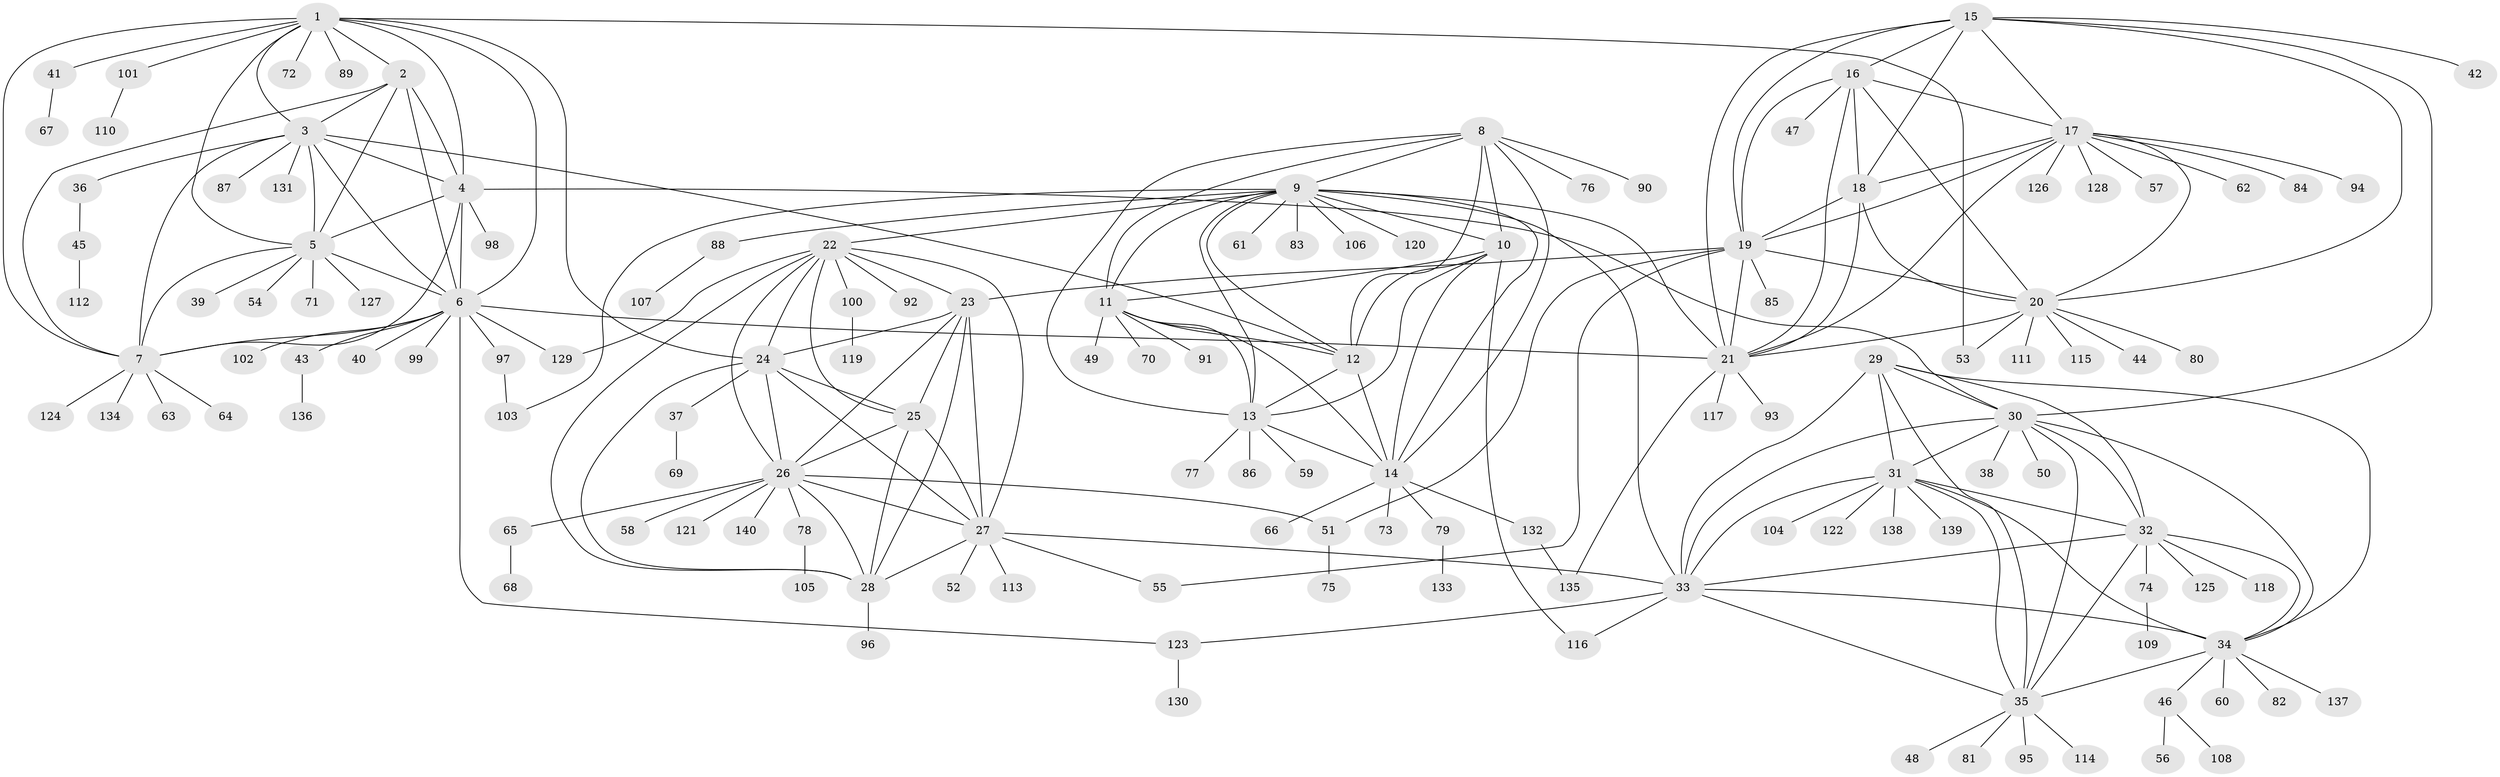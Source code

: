 // coarse degree distribution, {12: 0.044642857142857144, 4: 0.017857142857142856, 7: 0.03571428571428571, 9: 0.03571428571428571, 5: 0.026785714285714284, 6: 0.017857142857142856, 10: 0.026785714285714284, 8: 0.017857142857142856, 11: 0.008928571428571428, 2: 0.14285714285714285, 1: 0.625}
// Generated by graph-tools (version 1.1) at 2025/42/03/06/25 10:42:14]
// undirected, 140 vertices, 228 edges
graph export_dot {
graph [start="1"]
  node [color=gray90,style=filled];
  1;
  2;
  3;
  4;
  5;
  6;
  7;
  8;
  9;
  10;
  11;
  12;
  13;
  14;
  15;
  16;
  17;
  18;
  19;
  20;
  21;
  22;
  23;
  24;
  25;
  26;
  27;
  28;
  29;
  30;
  31;
  32;
  33;
  34;
  35;
  36;
  37;
  38;
  39;
  40;
  41;
  42;
  43;
  44;
  45;
  46;
  47;
  48;
  49;
  50;
  51;
  52;
  53;
  54;
  55;
  56;
  57;
  58;
  59;
  60;
  61;
  62;
  63;
  64;
  65;
  66;
  67;
  68;
  69;
  70;
  71;
  72;
  73;
  74;
  75;
  76;
  77;
  78;
  79;
  80;
  81;
  82;
  83;
  84;
  85;
  86;
  87;
  88;
  89;
  90;
  91;
  92;
  93;
  94;
  95;
  96;
  97;
  98;
  99;
  100;
  101;
  102;
  103;
  104;
  105;
  106;
  107;
  108;
  109;
  110;
  111;
  112;
  113;
  114;
  115;
  116;
  117;
  118;
  119;
  120;
  121;
  122;
  123;
  124;
  125;
  126;
  127;
  128;
  129;
  130;
  131;
  132;
  133;
  134;
  135;
  136;
  137;
  138;
  139;
  140;
  1 -- 2;
  1 -- 3;
  1 -- 4;
  1 -- 5;
  1 -- 6;
  1 -- 7;
  1 -- 24;
  1 -- 41;
  1 -- 53;
  1 -- 72;
  1 -- 89;
  1 -- 101;
  2 -- 3;
  2 -- 4;
  2 -- 5;
  2 -- 6;
  2 -- 7;
  3 -- 4;
  3 -- 5;
  3 -- 6;
  3 -- 7;
  3 -- 12;
  3 -- 36;
  3 -- 87;
  3 -- 131;
  4 -- 5;
  4 -- 6;
  4 -- 7;
  4 -- 30;
  4 -- 98;
  5 -- 6;
  5 -- 7;
  5 -- 39;
  5 -- 54;
  5 -- 71;
  5 -- 127;
  6 -- 7;
  6 -- 21;
  6 -- 40;
  6 -- 43;
  6 -- 97;
  6 -- 99;
  6 -- 102;
  6 -- 123;
  6 -- 129;
  7 -- 63;
  7 -- 64;
  7 -- 124;
  7 -- 134;
  8 -- 9;
  8 -- 10;
  8 -- 11;
  8 -- 12;
  8 -- 13;
  8 -- 14;
  8 -- 76;
  8 -- 90;
  9 -- 10;
  9 -- 11;
  9 -- 12;
  9 -- 13;
  9 -- 14;
  9 -- 21;
  9 -- 22;
  9 -- 33;
  9 -- 61;
  9 -- 83;
  9 -- 88;
  9 -- 103;
  9 -- 106;
  9 -- 120;
  10 -- 11;
  10 -- 12;
  10 -- 13;
  10 -- 14;
  10 -- 116;
  11 -- 12;
  11 -- 13;
  11 -- 14;
  11 -- 49;
  11 -- 70;
  11 -- 91;
  12 -- 13;
  12 -- 14;
  13 -- 14;
  13 -- 59;
  13 -- 77;
  13 -- 86;
  14 -- 66;
  14 -- 73;
  14 -- 79;
  14 -- 132;
  15 -- 16;
  15 -- 17;
  15 -- 18;
  15 -- 19;
  15 -- 20;
  15 -- 21;
  15 -- 30;
  15 -- 42;
  16 -- 17;
  16 -- 18;
  16 -- 19;
  16 -- 20;
  16 -- 21;
  16 -- 47;
  17 -- 18;
  17 -- 19;
  17 -- 20;
  17 -- 21;
  17 -- 57;
  17 -- 62;
  17 -- 84;
  17 -- 94;
  17 -- 126;
  17 -- 128;
  18 -- 19;
  18 -- 20;
  18 -- 21;
  19 -- 20;
  19 -- 21;
  19 -- 23;
  19 -- 51;
  19 -- 55;
  19 -- 85;
  20 -- 21;
  20 -- 44;
  20 -- 53;
  20 -- 80;
  20 -- 111;
  20 -- 115;
  21 -- 93;
  21 -- 117;
  21 -- 135;
  22 -- 23;
  22 -- 24;
  22 -- 25;
  22 -- 26;
  22 -- 27;
  22 -- 28;
  22 -- 92;
  22 -- 100;
  22 -- 129;
  23 -- 24;
  23 -- 25;
  23 -- 26;
  23 -- 27;
  23 -- 28;
  24 -- 25;
  24 -- 26;
  24 -- 27;
  24 -- 28;
  24 -- 37;
  25 -- 26;
  25 -- 27;
  25 -- 28;
  26 -- 27;
  26 -- 28;
  26 -- 51;
  26 -- 58;
  26 -- 65;
  26 -- 78;
  26 -- 121;
  26 -- 140;
  27 -- 28;
  27 -- 33;
  27 -- 52;
  27 -- 55;
  27 -- 113;
  28 -- 96;
  29 -- 30;
  29 -- 31;
  29 -- 32;
  29 -- 33;
  29 -- 34;
  29 -- 35;
  30 -- 31;
  30 -- 32;
  30 -- 33;
  30 -- 34;
  30 -- 35;
  30 -- 38;
  30 -- 50;
  31 -- 32;
  31 -- 33;
  31 -- 34;
  31 -- 35;
  31 -- 104;
  31 -- 122;
  31 -- 138;
  31 -- 139;
  32 -- 33;
  32 -- 34;
  32 -- 35;
  32 -- 74;
  32 -- 118;
  32 -- 125;
  33 -- 34;
  33 -- 35;
  33 -- 116;
  33 -- 123;
  34 -- 35;
  34 -- 46;
  34 -- 60;
  34 -- 82;
  34 -- 137;
  35 -- 48;
  35 -- 81;
  35 -- 95;
  35 -- 114;
  36 -- 45;
  37 -- 69;
  41 -- 67;
  43 -- 136;
  45 -- 112;
  46 -- 56;
  46 -- 108;
  51 -- 75;
  65 -- 68;
  74 -- 109;
  78 -- 105;
  79 -- 133;
  88 -- 107;
  97 -- 103;
  100 -- 119;
  101 -- 110;
  123 -- 130;
  132 -- 135;
}
